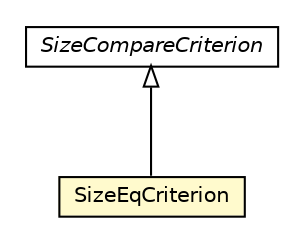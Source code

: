 #!/usr/local/bin/dot
#
# Class diagram 
# Generated by UMLGraph version R5_6_6-8-g8d7759 (http://www.umlgraph.org/)
#

digraph G {
	edge [fontname="Helvetica",fontsize=10,labelfontname="Helvetica",labelfontsize=10];
	node [fontname="Helvetica",fontsize=10,shape=plaintext];
	nodesep=0.25;
	ranksep=0.5;
	// org.dayatang.domain.internal.SizeEqCriterion
	c85487 [label=<<table title="org.dayatang.domain.internal.SizeEqCriterion" border="0" cellborder="1" cellspacing="0" cellpadding="2" port="p" bgcolor="lemonChiffon" href="./SizeEqCriterion.html">
		<tr><td><table border="0" cellspacing="0" cellpadding="1">
<tr><td align="center" balign="center"> SizeEqCriterion </td></tr>
		</table></td></tr>
		</table>>, URL="./SizeEqCriterion.html", fontname="Helvetica", fontcolor="black", fontsize=10.0];
	// org.dayatang.domain.internal.SizeCompareCriterion
	c85488 [label=<<table title="org.dayatang.domain.internal.SizeCompareCriterion" border="0" cellborder="1" cellspacing="0" cellpadding="2" port="p" href="./SizeCompareCriterion.html">
		<tr><td><table border="0" cellspacing="0" cellpadding="1">
<tr><td align="center" balign="center"><font face="Helvetica-Oblique"> SizeCompareCriterion </font></td></tr>
		</table></td></tr>
		</table>>, URL="./SizeCompareCriterion.html", fontname="Helvetica", fontcolor="black", fontsize=10.0];
	//org.dayatang.domain.internal.SizeEqCriterion extends org.dayatang.domain.internal.SizeCompareCriterion
	c85488:p -> c85487:p [dir=back,arrowtail=empty];
}

